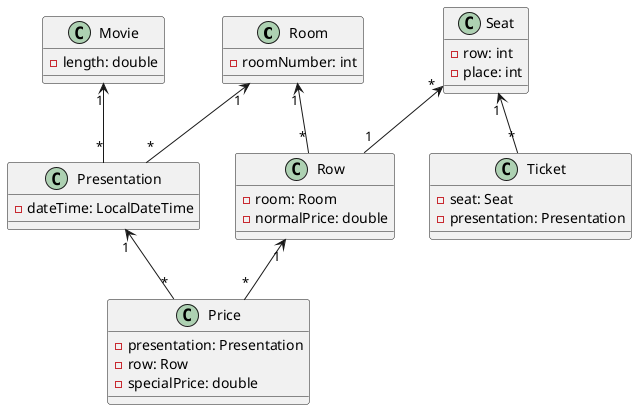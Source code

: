@startuml

class Room{
-roomNumber: int
}
class Movie{
-length: double
}

class Row{
-room: Room
-normalPrice: double
}

class Seat{
-row: int
-place: int
}

class Presentation{
-dateTime: LocalDateTime
}

class Price{
-presentation: Presentation
-row: Row
-specialPrice: double
}

class Ticket{
-seat: Seat
-presentation: Presentation
}

Room "1" <-- "*" Row
Room "1" <-- "*" Presentation

Movie "1" <-- "*" Presentation
Presentation "1" <-- "*" Price
Row "1" <-- "*" Price
Seat "1" <-- "*" Ticket
Seat "*" <-- "1" Row

@enduml
